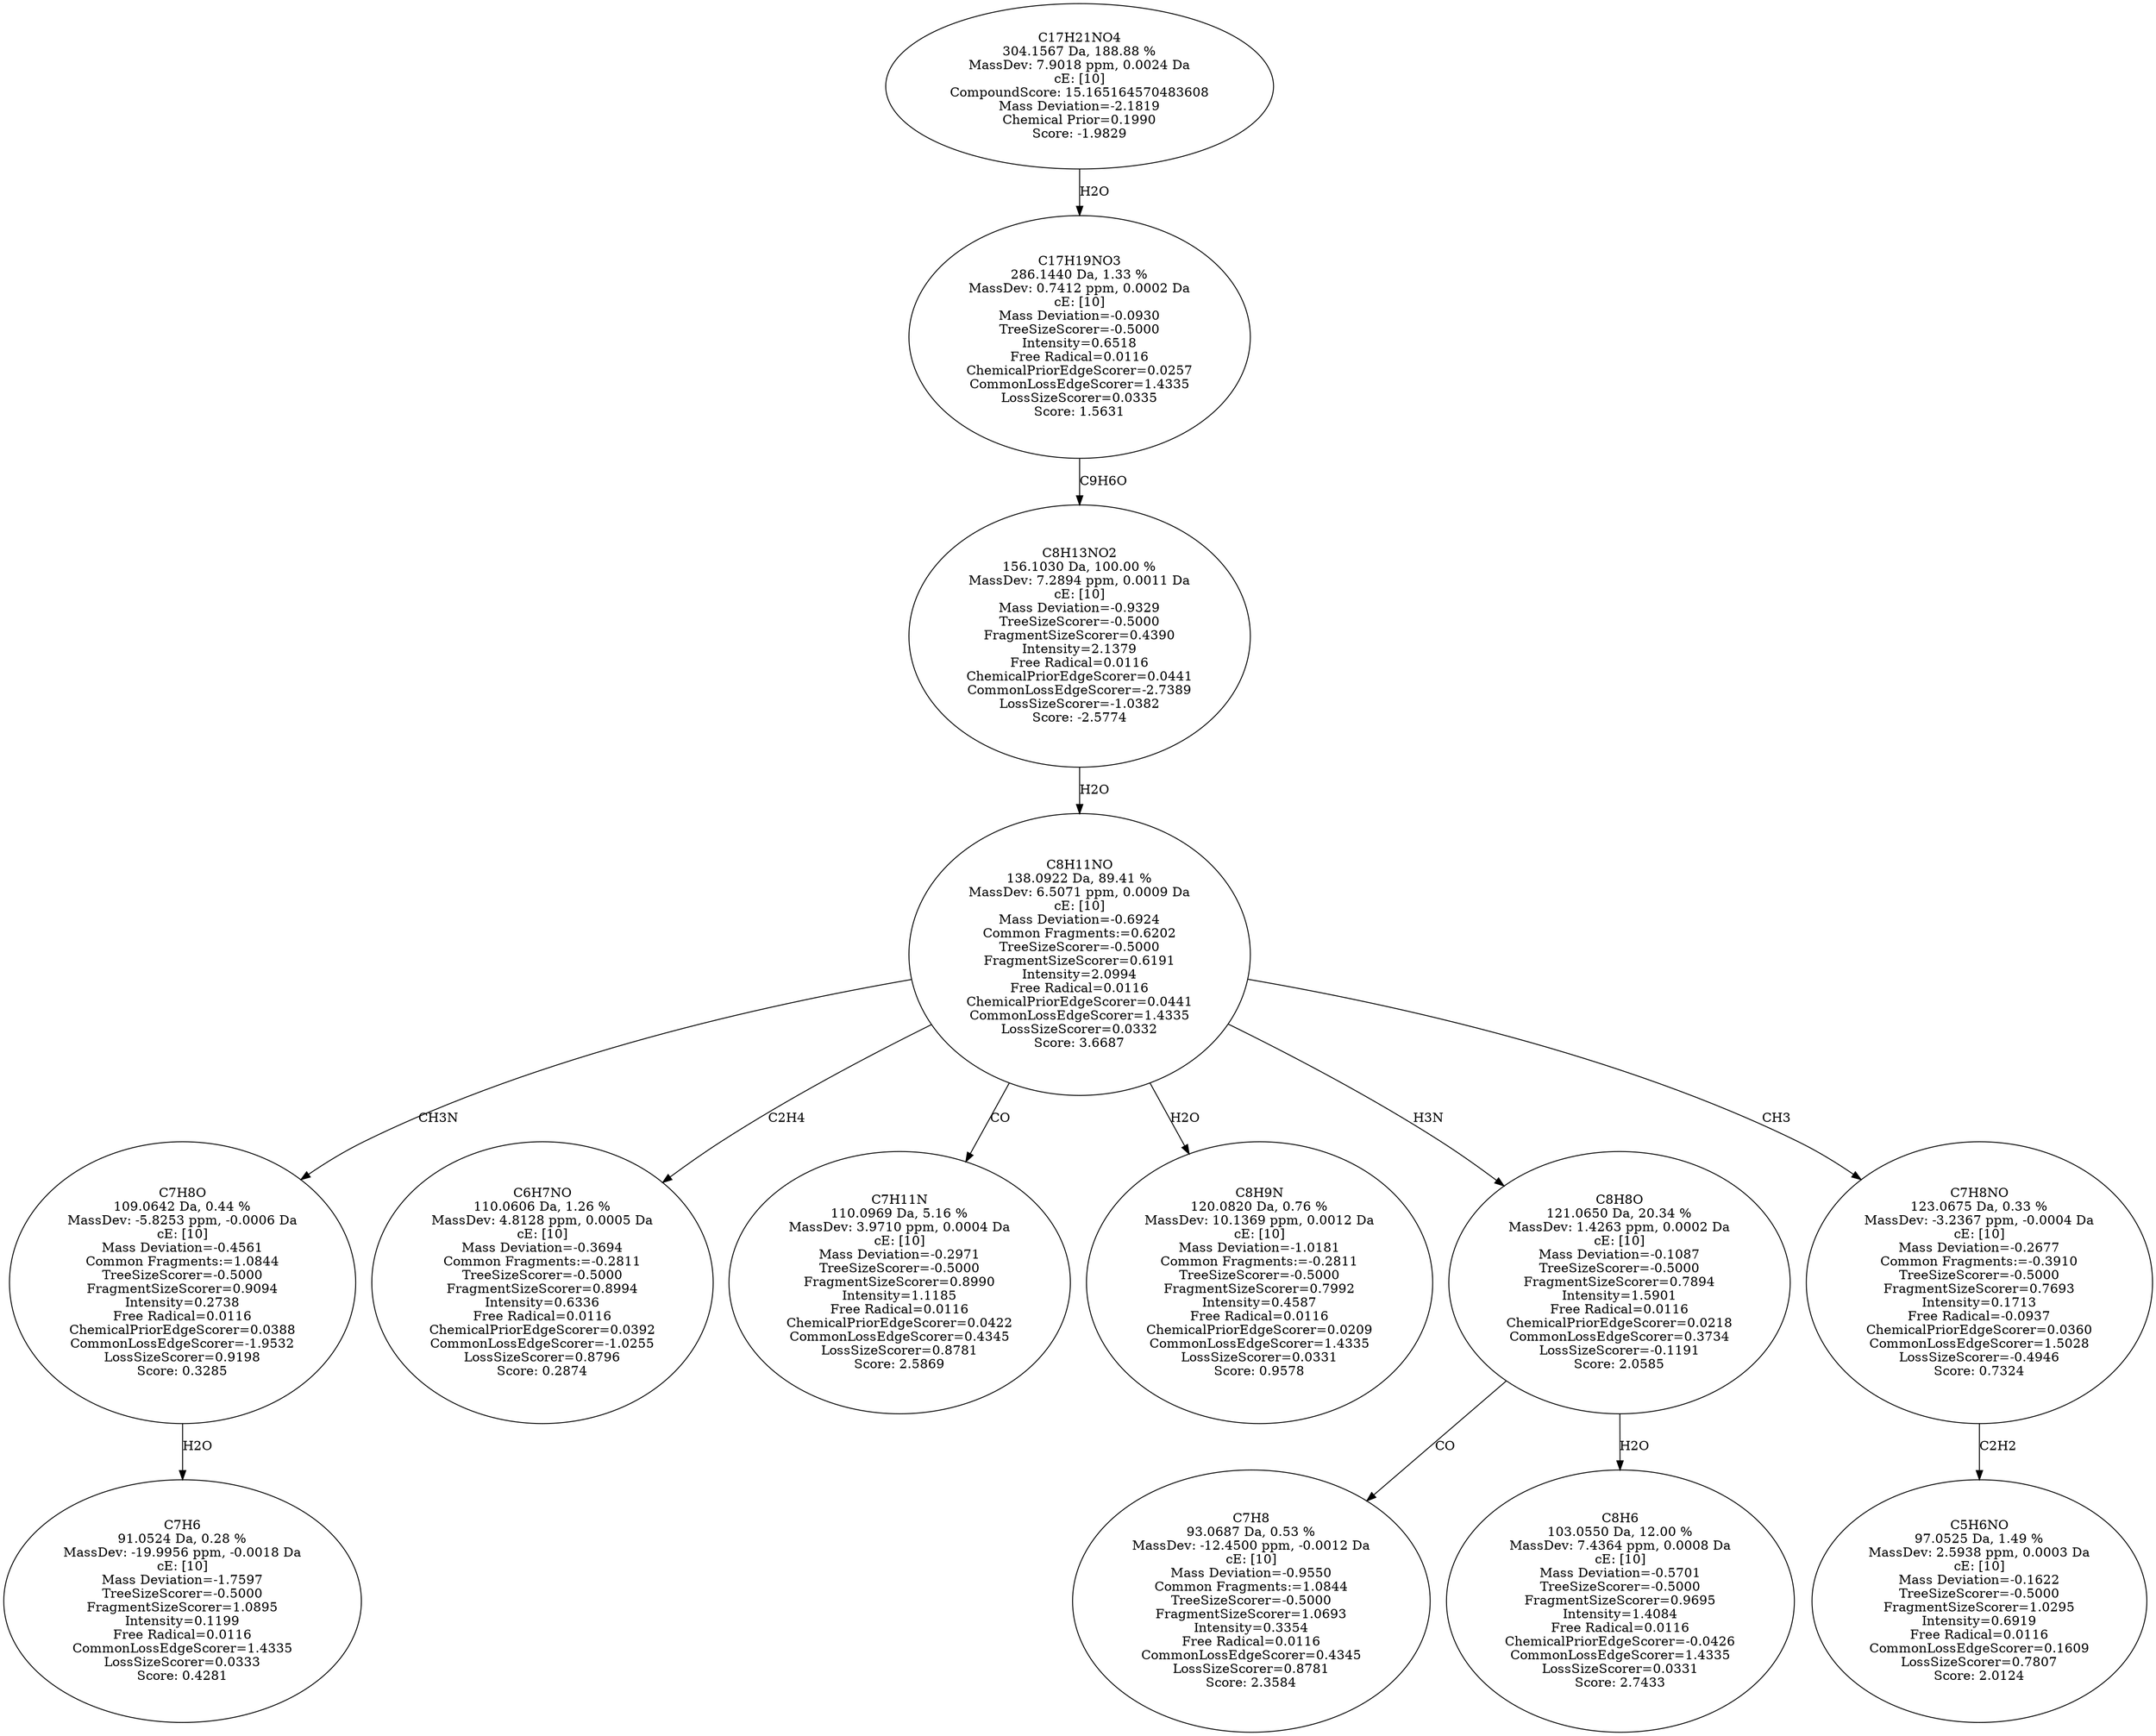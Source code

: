 strict digraph {
v1 [label="C7H6\n91.0524 Da, 0.28 %\nMassDev: -19.9956 ppm, -0.0018 Da\ncE: [10]\nMass Deviation=-1.7597\nTreeSizeScorer=-0.5000\nFragmentSizeScorer=1.0895\nIntensity=0.1199\nFree Radical=0.0116\nCommonLossEdgeScorer=1.4335\nLossSizeScorer=0.0333\nScore: 0.4281"];
v2 [label="C7H8O\n109.0642 Da, 0.44 %\nMassDev: -5.8253 ppm, -0.0006 Da\ncE: [10]\nMass Deviation=-0.4561\nCommon Fragments:=1.0844\nTreeSizeScorer=-0.5000\nFragmentSizeScorer=0.9094\nIntensity=0.2738\nFree Radical=0.0116\nChemicalPriorEdgeScorer=0.0388\nCommonLossEdgeScorer=-1.9532\nLossSizeScorer=0.9198\nScore: 0.3285"];
v3 [label="C6H7NO\n110.0606 Da, 1.26 %\nMassDev: 4.8128 ppm, 0.0005 Da\ncE: [10]\nMass Deviation=-0.3694\nCommon Fragments:=-0.2811\nTreeSizeScorer=-0.5000\nFragmentSizeScorer=0.8994\nIntensity=0.6336\nFree Radical=0.0116\nChemicalPriorEdgeScorer=0.0392\nCommonLossEdgeScorer=-1.0255\nLossSizeScorer=0.8796\nScore: 0.2874"];
v4 [label="C7H11N\n110.0969 Da, 5.16 %\nMassDev: 3.9710 ppm, 0.0004 Da\ncE: [10]\nMass Deviation=-0.2971\nTreeSizeScorer=-0.5000\nFragmentSizeScorer=0.8990\nIntensity=1.1185\nFree Radical=0.0116\nChemicalPriorEdgeScorer=0.0422\nCommonLossEdgeScorer=0.4345\nLossSizeScorer=0.8781\nScore: 2.5869"];
v5 [label="C8H9N\n120.0820 Da, 0.76 %\nMassDev: 10.1369 ppm, 0.0012 Da\ncE: [10]\nMass Deviation=-1.0181\nCommon Fragments:=-0.2811\nTreeSizeScorer=-0.5000\nFragmentSizeScorer=0.7992\nIntensity=0.4587\nFree Radical=0.0116\nChemicalPriorEdgeScorer=0.0209\nCommonLossEdgeScorer=1.4335\nLossSizeScorer=0.0331\nScore: 0.9578"];
v6 [label="C7H8\n93.0687 Da, 0.53 %\nMassDev: -12.4500 ppm, -0.0012 Da\ncE: [10]\nMass Deviation=-0.9550\nCommon Fragments:=1.0844\nTreeSizeScorer=-0.5000\nFragmentSizeScorer=1.0693\nIntensity=0.3354\nFree Radical=0.0116\nCommonLossEdgeScorer=0.4345\nLossSizeScorer=0.8781\nScore: 2.3584"];
v7 [label="C8H6\n103.0550 Da, 12.00 %\nMassDev: 7.4364 ppm, 0.0008 Da\ncE: [10]\nMass Deviation=-0.5701\nTreeSizeScorer=-0.5000\nFragmentSizeScorer=0.9695\nIntensity=1.4084\nFree Radical=0.0116\nChemicalPriorEdgeScorer=-0.0426\nCommonLossEdgeScorer=1.4335\nLossSizeScorer=0.0331\nScore: 2.7433"];
v8 [label="C8H8O\n121.0650 Da, 20.34 %\nMassDev: 1.4263 ppm, 0.0002 Da\ncE: [10]\nMass Deviation=-0.1087\nTreeSizeScorer=-0.5000\nFragmentSizeScorer=0.7894\nIntensity=1.5901\nFree Radical=0.0116\nChemicalPriorEdgeScorer=0.0218\nCommonLossEdgeScorer=0.3734\nLossSizeScorer=-0.1191\nScore: 2.0585"];
v9 [label="C5H6NO\n97.0525 Da, 1.49 %\nMassDev: 2.5938 ppm, 0.0003 Da\ncE: [10]\nMass Deviation=-0.1622\nTreeSizeScorer=-0.5000\nFragmentSizeScorer=1.0295\nIntensity=0.6919\nFree Radical=0.0116\nCommonLossEdgeScorer=0.1609\nLossSizeScorer=0.7807\nScore: 2.0124"];
v10 [label="C7H8NO\n123.0675 Da, 0.33 %\nMassDev: -3.2367 ppm, -0.0004 Da\ncE: [10]\nMass Deviation=-0.2677\nCommon Fragments:=-0.3910\nTreeSizeScorer=-0.5000\nFragmentSizeScorer=0.7693\nIntensity=0.1713\nFree Radical=-0.0937\nChemicalPriorEdgeScorer=0.0360\nCommonLossEdgeScorer=1.5028\nLossSizeScorer=-0.4946\nScore: 0.7324"];
v11 [label="C8H11NO\n138.0922 Da, 89.41 %\nMassDev: 6.5071 ppm, 0.0009 Da\ncE: [10]\nMass Deviation=-0.6924\nCommon Fragments:=0.6202\nTreeSizeScorer=-0.5000\nFragmentSizeScorer=0.6191\nIntensity=2.0994\nFree Radical=0.0116\nChemicalPriorEdgeScorer=0.0441\nCommonLossEdgeScorer=1.4335\nLossSizeScorer=0.0332\nScore: 3.6687"];
v12 [label="C8H13NO2\n156.1030 Da, 100.00 %\nMassDev: 7.2894 ppm, 0.0011 Da\ncE: [10]\nMass Deviation=-0.9329\nTreeSizeScorer=-0.5000\nFragmentSizeScorer=0.4390\nIntensity=2.1379\nFree Radical=0.0116\nChemicalPriorEdgeScorer=0.0441\nCommonLossEdgeScorer=-2.7389\nLossSizeScorer=-1.0382\nScore: -2.5774"];
v13 [label="C17H19NO3\n286.1440 Da, 1.33 %\nMassDev: 0.7412 ppm, 0.0002 Da\ncE: [10]\nMass Deviation=-0.0930\nTreeSizeScorer=-0.5000\nIntensity=0.6518\nFree Radical=0.0116\nChemicalPriorEdgeScorer=0.0257\nCommonLossEdgeScorer=1.4335\nLossSizeScorer=0.0335\nScore: 1.5631"];
v14 [label="C17H21NO4\n304.1567 Da, 188.88 %\nMassDev: 7.9018 ppm, 0.0024 Da\ncE: [10]\nCompoundScore: 15.165164570483608\nMass Deviation=-2.1819\nChemical Prior=0.1990\nScore: -1.9829"];
v2 -> v1 [label="H2O"];
v11 -> v2 [label="CH3N"];
v11 -> v3 [label="C2H4"];
v11 -> v4 [label="CO"];
v11 -> v5 [label="H2O"];
v8 -> v6 [label="CO"];
v8 -> v7 [label="H2O"];
v11 -> v8 [label="H3N"];
v10 -> v9 [label="C2H2"];
v11 -> v10 [label="CH3"];
v12 -> v11 [label="H2O"];
v13 -> v12 [label="C9H6O"];
v14 -> v13 [label="H2O"];
}
